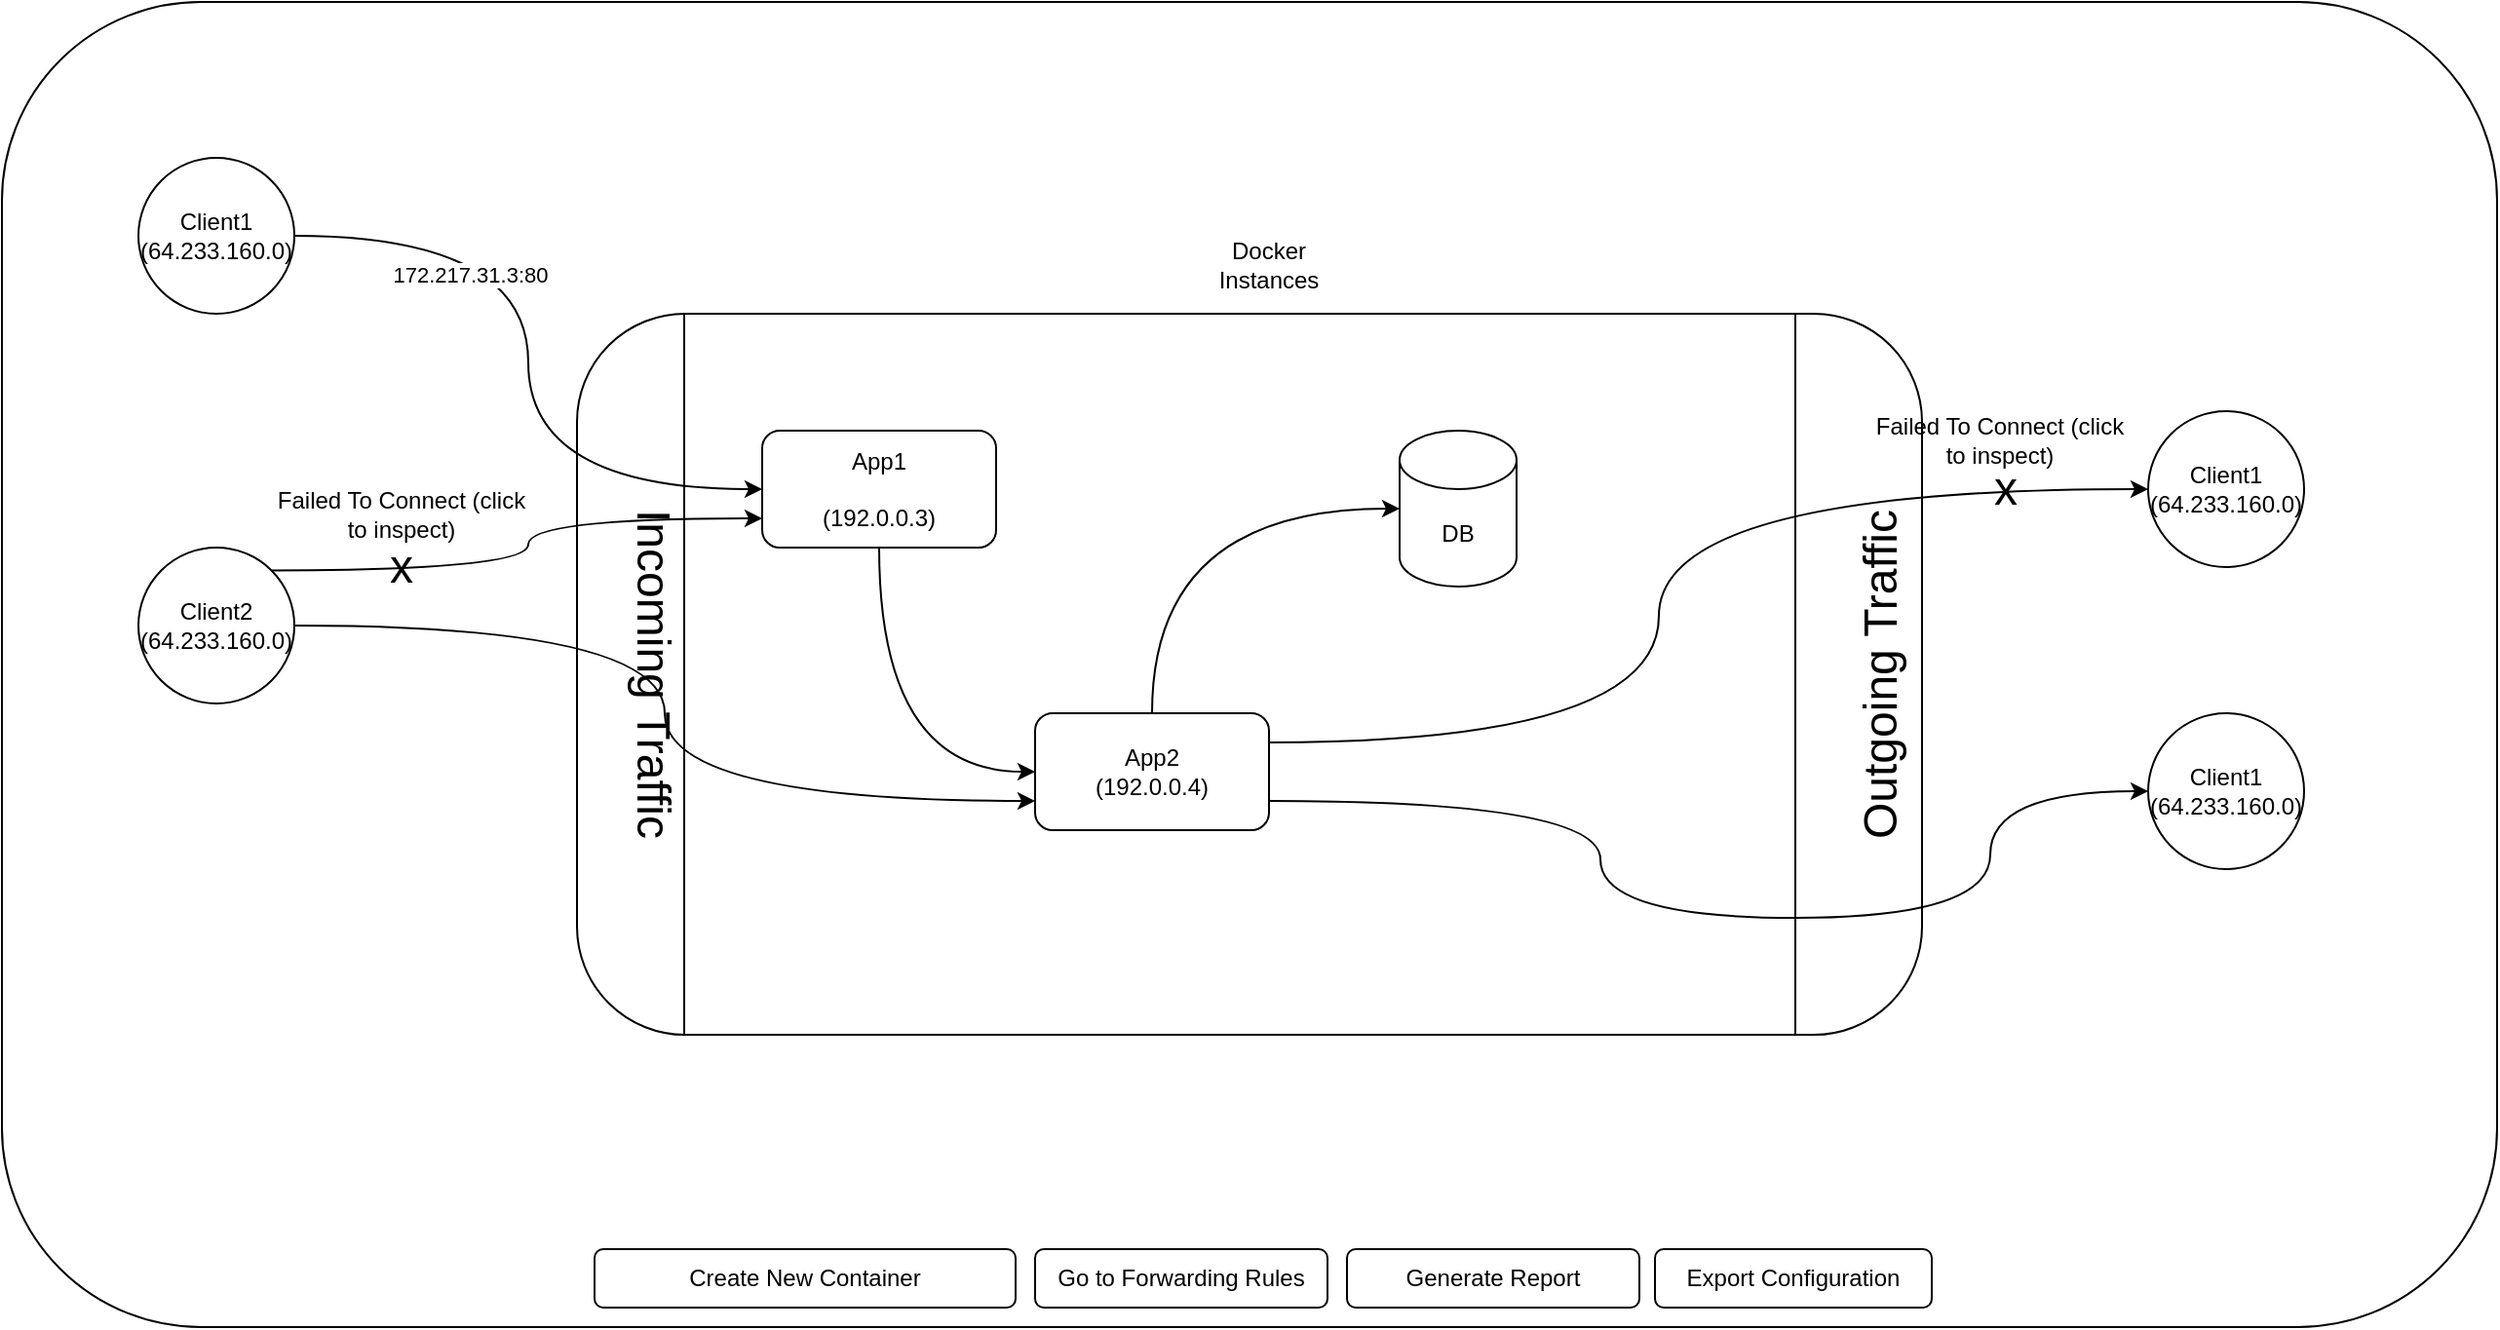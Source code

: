 <mxfile version="21.6.1" type="github">
  <diagram name="Page-1" id="Ly5XRc1SLq-7P7jfqljN">
    <mxGraphModel dx="1580" dy="784" grid="1" gridSize="10" guides="1" tooltips="1" connect="1" arrows="1" fold="1" page="1" pageScale="1" pageWidth="827" pageHeight="1169" math="0" shadow="0">
      <root>
        <mxCell id="0" />
        <mxCell id="1" parent="0" />
        <mxCell id="RObz219bbi9aPZnH7XXk-33" value="Failed To Connect (click to inspect)" style="text;html=1;strokeColor=none;fillColor=none;align=center;verticalAlign=middle;whiteSpace=wrap;rounded=0;" vertex="1" parent="1">
          <mxGeometry x="1070" y="475" width="130" height="80" as="geometry" />
        </mxCell>
        <mxCell id="RObz219bbi9aPZnH7XXk-2" value="" style="rounded=1;whiteSpace=wrap;html=1;fillColor=none;" vertex="1" parent="1">
          <mxGeometry x="405" y="450" width="690" height="370" as="geometry" />
        </mxCell>
        <mxCell id="RObz219bbi9aPZnH7XXk-14" value="" style="rounded=0;whiteSpace=wrap;html=1;fillColor=none;" vertex="1" parent="1">
          <mxGeometry x="460" y="450" width="570" height="370" as="geometry" />
        </mxCell>
        <mxCell id="RObz219bbi9aPZnH7XXk-1" value="" style="rounded=1;whiteSpace=wrap;html=1;fillColor=none;" vertex="1" parent="1">
          <mxGeometry x="110" y="290" width="1280" height="680" as="geometry" />
        </mxCell>
        <mxCell id="RObz219bbi9aPZnH7XXk-3" value="Docker Instances" style="text;html=1;strokeColor=none;fillColor=none;align=center;verticalAlign=middle;whiteSpace=wrap;rounded=0;" vertex="1" parent="1">
          <mxGeometry x="730" y="410" width="60" height="30" as="geometry" />
        </mxCell>
        <UserObject label="172.217.31.3:80" link="http://172.217.31.3/" id="RObz219bbi9aPZnH7XXk-8">
          <mxCell style="edgeStyle=orthogonalEdgeStyle;rounded=0;orthogonalLoop=1;jettySize=auto;html=1;exitX=1;exitY=0.5;exitDx=0;exitDy=0;entryX=0;entryY=0.5;entryDx=0;entryDy=0;curved=1;" edge="1" parent="1" source="RObz219bbi9aPZnH7XXk-5" target="RObz219bbi9aPZnH7XXk-6">
            <mxGeometry x="-0.513" y="-20" relative="1" as="geometry">
              <mxPoint as="offset" />
            </mxGeometry>
          </mxCell>
        </UserObject>
        <mxCell id="RObz219bbi9aPZnH7XXk-5" value="Client1&lt;br&gt;(64.233.160.0)" style="ellipse;whiteSpace=wrap;html=1;aspect=fixed;" vertex="1" parent="1">
          <mxGeometry x="180" y="370" width="80" height="80" as="geometry" />
        </mxCell>
        <mxCell id="RObz219bbi9aPZnH7XXk-19" style="edgeStyle=orthogonalEdgeStyle;rounded=0;orthogonalLoop=1;jettySize=auto;html=1;exitX=0.5;exitY=1;exitDx=0;exitDy=0;entryX=0;entryY=0.5;entryDx=0;entryDy=0;curved=1;" edge="1" parent="1" source="RObz219bbi9aPZnH7XXk-6" target="RObz219bbi9aPZnH7XXk-17">
          <mxGeometry relative="1" as="geometry" />
        </mxCell>
        <mxCell id="RObz219bbi9aPZnH7XXk-6" value="App1&lt;br&gt;&lt;br&gt;(192.0.0.3)" style="rounded=1;whiteSpace=wrap;html=1;" vertex="1" parent="1">
          <mxGeometry x="500" y="510" width="120" height="60" as="geometry" />
        </mxCell>
        <mxCell id="RObz219bbi9aPZnH7XXk-10" value="&lt;font style=&quot;font-size: 24px;&quot;&gt;Incoming Traffic&lt;/font&gt;" style="text;html=1;strokeColor=none;fillColor=none;align=center;verticalAlign=middle;whiteSpace=wrap;rounded=0;rotation=90;" vertex="1" parent="1">
          <mxGeometry x="350" y="615" width="188" height="40" as="geometry" />
        </mxCell>
        <mxCell id="RObz219bbi9aPZnH7XXk-13" value="&lt;font style=&quot;font-size: 24px;&quot;&gt;Outgoing Traffic&lt;/font&gt;" style="text;html=1;strokeColor=none;fillColor=none;align=center;verticalAlign=middle;whiteSpace=wrap;rounded=0;rotation=270;" vertex="1" parent="1">
          <mxGeometry x="980" y="615" width="188" height="40" as="geometry" />
        </mxCell>
        <mxCell id="RObz219bbi9aPZnH7XXk-20" style="edgeStyle=orthogonalEdgeStyle;rounded=0;orthogonalLoop=1;jettySize=auto;html=1;exitX=0.5;exitY=0;exitDx=0;exitDy=0;entryX=0;entryY=0.5;entryDx=0;entryDy=0;entryPerimeter=0;curved=1;" edge="1" parent="1" source="RObz219bbi9aPZnH7XXk-17" target="RObz219bbi9aPZnH7XXk-18">
          <mxGeometry relative="1" as="geometry" />
        </mxCell>
        <mxCell id="RObz219bbi9aPZnH7XXk-26" style="edgeStyle=orthogonalEdgeStyle;rounded=0;orthogonalLoop=1;jettySize=auto;html=1;exitX=1;exitY=0.25;exitDx=0;exitDy=0;entryX=0;entryY=0.5;entryDx=0;entryDy=0;curved=1;" edge="1" parent="1" source="RObz219bbi9aPZnH7XXk-17" target="RObz219bbi9aPZnH7XXk-24">
          <mxGeometry relative="1" as="geometry">
            <Array as="points">
              <mxPoint x="960" y="670" />
              <mxPoint x="960" y="540" />
            </Array>
          </mxGeometry>
        </mxCell>
        <mxCell id="RObz219bbi9aPZnH7XXk-27" style="edgeStyle=orthogonalEdgeStyle;rounded=0;orthogonalLoop=1;jettySize=auto;html=1;exitX=1;exitY=0.75;exitDx=0;exitDy=0;entryX=0;entryY=0.5;entryDx=0;entryDy=0;curved=1;" edge="1" parent="1" source="RObz219bbi9aPZnH7XXk-17" target="RObz219bbi9aPZnH7XXk-25">
          <mxGeometry relative="1" as="geometry">
            <Array as="points">
              <mxPoint x="930" y="700" />
              <mxPoint x="930" y="760" />
              <mxPoint x="1130" y="760" />
              <mxPoint x="1130" y="695" />
            </Array>
          </mxGeometry>
        </mxCell>
        <mxCell id="RObz219bbi9aPZnH7XXk-17" value="App2&lt;br&gt;(192.0.0.4)" style="rounded=1;whiteSpace=wrap;html=1;" vertex="1" parent="1">
          <mxGeometry x="640" y="655" width="120" height="60" as="geometry" />
        </mxCell>
        <mxCell id="RObz219bbi9aPZnH7XXk-18" value="DB" style="shape=cylinder3;whiteSpace=wrap;html=1;boundedLbl=1;backgroundOutline=1;size=15;" vertex="1" parent="1">
          <mxGeometry x="827" y="510" width="60" height="80" as="geometry" />
        </mxCell>
        <mxCell id="RObz219bbi9aPZnH7XXk-22" style="edgeStyle=orthogonalEdgeStyle;rounded=0;orthogonalLoop=1;jettySize=auto;html=1;exitX=1;exitY=0.5;exitDx=0;exitDy=0;entryX=0;entryY=0.75;entryDx=0;entryDy=0;curved=1;" edge="1" parent="1" source="RObz219bbi9aPZnH7XXk-21" target="RObz219bbi9aPZnH7XXk-17">
          <mxGeometry relative="1" as="geometry" />
        </mxCell>
        <mxCell id="RObz219bbi9aPZnH7XXk-23" style="edgeStyle=orthogonalEdgeStyle;rounded=0;orthogonalLoop=1;jettySize=auto;html=1;exitX=1;exitY=0;exitDx=0;exitDy=0;entryX=0;entryY=0.75;entryDx=0;entryDy=0;curved=1;" edge="1" parent="1" source="RObz219bbi9aPZnH7XXk-21" target="RObz219bbi9aPZnH7XXk-6">
          <mxGeometry relative="1" as="geometry" />
        </mxCell>
        <mxCell id="RObz219bbi9aPZnH7XXk-21" value="Client2&lt;br&gt;(64.233.160.0)" style="ellipse;whiteSpace=wrap;html=1;aspect=fixed;" vertex="1" parent="1">
          <mxGeometry x="180" y="570" width="80" height="80" as="geometry" />
        </mxCell>
        <mxCell id="RObz219bbi9aPZnH7XXk-24" value="Client1&lt;br&gt;(64.233.160.0)" style="ellipse;whiteSpace=wrap;html=1;aspect=fixed;" vertex="1" parent="1">
          <mxGeometry x="1211" y="500" width="80" height="80" as="geometry" />
        </mxCell>
        <mxCell id="RObz219bbi9aPZnH7XXk-25" value="Client1&lt;br&gt;(64.233.160.0)" style="ellipse;whiteSpace=wrap;html=1;aspect=fixed;" vertex="1" parent="1">
          <mxGeometry x="1211" y="655" width="80" height="80" as="geometry" />
        </mxCell>
        <mxCell id="RObz219bbi9aPZnH7XXk-30" value="&lt;font style=&quot;font-size: 24px;&quot;&gt;x&lt;/font&gt;" style="text;html=1;strokeColor=none;fillColor=none;align=center;verticalAlign=middle;whiteSpace=wrap;rounded=0;" vertex="1" parent="1">
          <mxGeometry x="1108" y="525" width="60" height="30" as="geometry" />
        </mxCell>
        <mxCell id="RObz219bbi9aPZnH7XXk-36" value="Failed To Connect (click to inspect)" style="text;html=1;strokeColor=none;fillColor=none;align=center;verticalAlign=middle;whiteSpace=wrap;rounded=0;" vertex="1" parent="1">
          <mxGeometry x="250" y="513" width="130" height="80" as="geometry" />
        </mxCell>
        <mxCell id="RObz219bbi9aPZnH7XXk-37" value="&lt;font style=&quot;font-size: 24px;&quot;&gt;x&lt;/font&gt;" style="text;html=1;strokeColor=none;fillColor=none;align=center;verticalAlign=middle;whiteSpace=wrap;rounded=0;" vertex="1" parent="1">
          <mxGeometry x="285" y="565" width="60" height="30" as="geometry" />
        </mxCell>
        <mxCell id="RObz219bbi9aPZnH7XXk-38" value="Create New Container" style="rounded=1;whiteSpace=wrap;html=1;" vertex="1" parent="1">
          <mxGeometry x="414" y="930" width="216" height="30" as="geometry" />
        </mxCell>
        <mxCell id="RObz219bbi9aPZnH7XXk-39" value="Generate Report" style="rounded=1;whiteSpace=wrap;html=1;" vertex="1" parent="1">
          <mxGeometry x="800" y="930" width="150" height="30" as="geometry" />
        </mxCell>
        <mxCell id="RObz219bbi9aPZnH7XXk-40" value="Go to Forwarding Rules" style="rounded=1;whiteSpace=wrap;html=1;" vertex="1" parent="1">
          <mxGeometry x="640" y="930" width="150" height="30" as="geometry" />
        </mxCell>
        <mxCell id="RObz219bbi9aPZnH7XXk-41" value="Export Configuration" style="rounded=1;whiteSpace=wrap;html=1;" vertex="1" parent="1">
          <mxGeometry x="958" y="930" width="142" height="30" as="geometry" />
        </mxCell>
      </root>
    </mxGraphModel>
  </diagram>
</mxfile>
